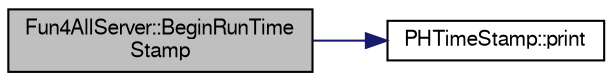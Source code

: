 digraph "Fun4AllServer::BeginRunTimeStamp"
{
  bgcolor="transparent";
  edge [fontname="FreeSans",fontsize="10",labelfontname="FreeSans",labelfontsize="10"];
  node [fontname="FreeSans",fontsize="10",shape=record];
  rankdir="LR";
  Node1 [label="Fun4AllServer::BeginRunTime\lStamp",height=0.2,width=0.4,color="black", fillcolor="grey75", style="filled" fontcolor="black"];
  Node1 -> Node2 [color="midnightblue",fontsize="10",style="solid",fontname="FreeSans"];
  Node2 [label="PHTimeStamp::print",height=0.2,width=0.4,color="black",URL="$da/dc2/classPHTimeStamp.html#a4ef1bd9d8bfb3a8263aa9ceafb80bb34"];
}
